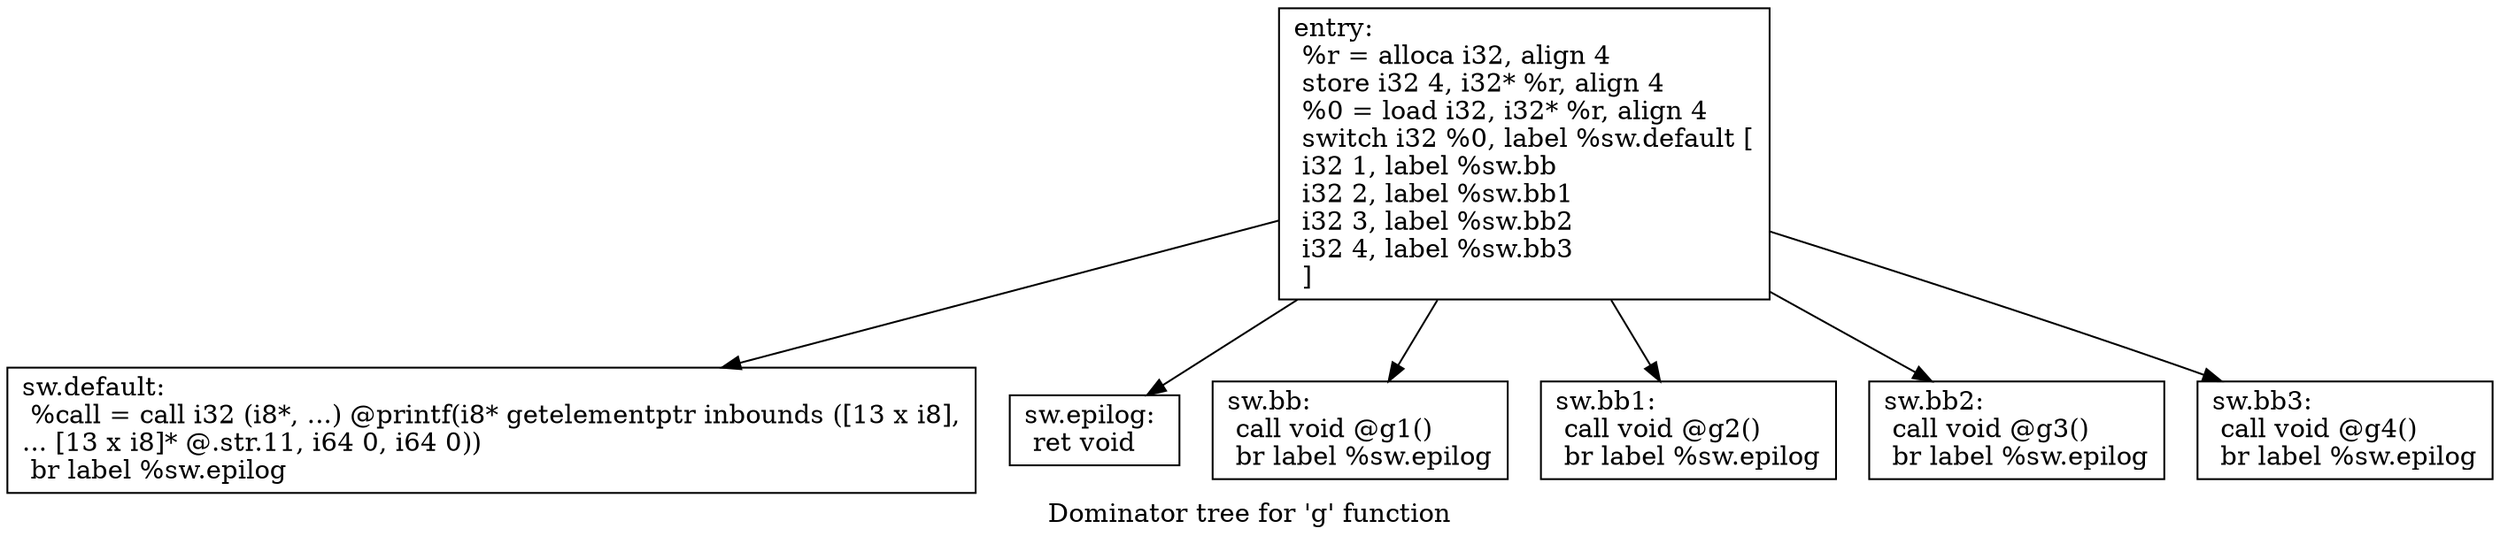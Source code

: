 digraph "Dominator tree for 'g' function" {
	label="Dominator tree for 'g' function";

	Node0x13d1880 [shape=record,label="{entry:\l  %r = alloca i32, align 4\l  store i32 4, i32* %r, align 4\l  %0 = load i32, i32* %r, align 4\l  switch i32 %0, label %sw.default [\l    i32 1, label %sw.bb\l    i32 2, label %sw.bb1\l    i32 3, label %sw.bb2\l    i32 4, label %sw.bb3\l  ]\l}"];
	Node0x13d1880 -> Node0x13d1cd0;
	Node0x13d1880 -> Node0x13d1d50;
	Node0x13d1880 -> Node0x13d2370;
	Node0x13d1880 -> Node0x13d23b0;
	Node0x13d1880 -> Node0x14231c0;
	Node0x13d1880 -> Node0x1423200;
	Node0x13d1cd0 [shape=record,label="{sw.default:                                       \l  %call = call i32 (i8*, ...) @printf(i8* getelementptr inbounds ([13 x i8],\l... [13 x i8]* @.str.11, i64 0, i64 0))\l  br label %sw.epilog\l}"];
	Node0x13d1d50 [shape=record,label="{sw.epilog:                                        \l  ret void\l}"];
	Node0x13d2370 [shape=record,label="{sw.bb:                                            \l  call void @g1()\l  br label %sw.epilog\l}"];
	Node0x13d23b0 [shape=record,label="{sw.bb1:                                           \l  call void @g2()\l  br label %sw.epilog\l}"];
	Node0x14231c0 [shape=record,label="{sw.bb2:                                           \l  call void @g3()\l  br label %sw.epilog\l}"];
	Node0x1423200 [shape=record,label="{sw.bb3:                                           \l  call void @g4()\l  br label %sw.epilog\l}"];
}
